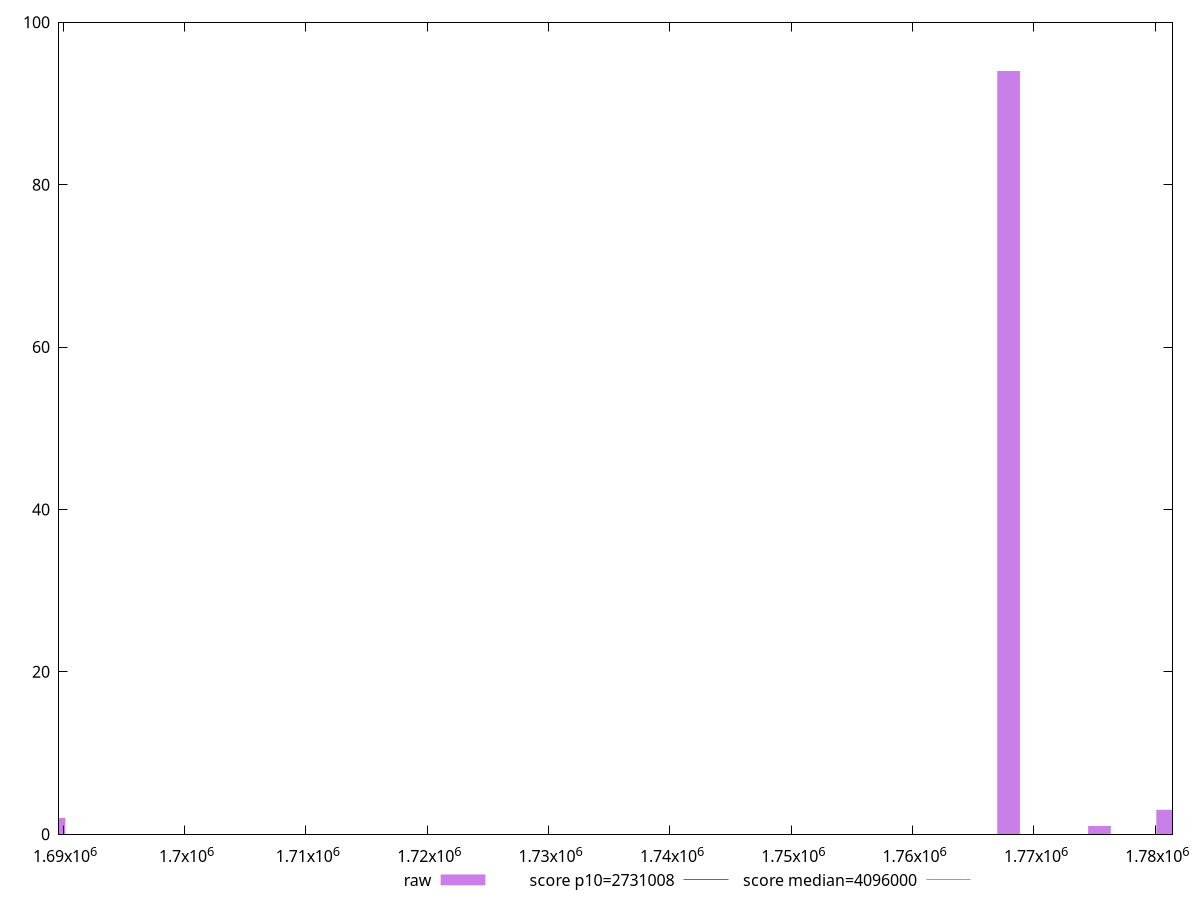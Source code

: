 reset

$raw <<EOF
1781018.9594188645 3
1767909.461294856 94
1775400.6030800035 1
1689252.4725508052 2
EOF

set key outside below
set boxwidth 1872.7854462869236
set xrange [1689663:1781416]
set yrange [0:100]
set trange [0:100]
set style fill transparent solid 0.5 noborder

set parametric
set terminal svg size 640, 490 enhanced background rgb 'white'
set output "reports/report_00027_2021-02-24T12-40-31.850Z/total-byte-weight/samples/music/raw/histogram.svg"

plot $raw title "raw" with boxes, \
     2731008,t title "score p10=2731008", \
     4096000,t title "score median=4096000"

reset
